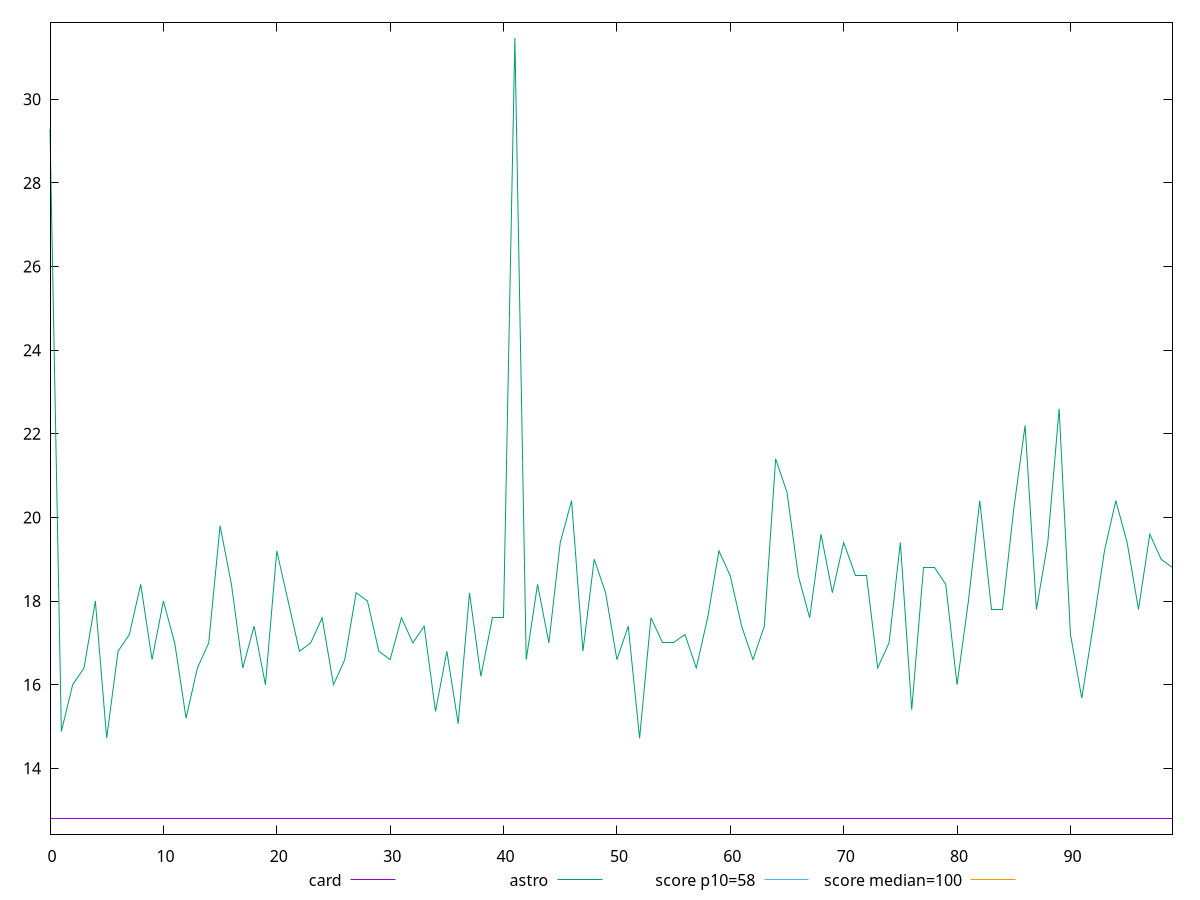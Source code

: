 reset

$card <<EOF
0 12.8
1 12.8
2 12.8
3 12.8
4 12.8
5 12.8
6 12.8
7 12.8
8 12.8
9 12.8
10 12.8
11 12.8
12 12.8
13 12.8
14 12.8
15 12.8
16 12.8
17 12.8
18 12.8
19 12.8
20 12.8
21 12.8
22 12.8
23 12.8
24 12.8
25 12.8
26 12.8
27 12.8
28 12.8
29 12.8
30 12.8
31 12.8
32 12.8
33 12.8
34 12.8
35 12.8
36 12.8
37 12.8
38 12.8
39 12.8
40 12.8
41 12.8
42 12.8
43 12.8
44 12.8
45 12.8
46 12.8
47 12.8
48 12.8
49 12.8
50 12.8
51 12.8
52 12.8
53 12.8
54 12.8
55 12.8
56 12.8
57 12.8
58 12.8
59 12.8
60 12.8
61 12.8
62 12.8
63 12.8
64 12.8
65 12.8
66 12.8
67 12.8
68 12.8
69 12.8
70 12.8
71 12.8
72 12.8
73 12.8
74 12.8
75 12.8
76 12.8
77 12.8
78 12.8
79 12.8
80 12.8
81 12.8
82 12.8
83 12.8
84 12.8
85 12.8
86 12.8
87 12.8
88 12.8
89 12.8
90 12.8
91 12.8
92 12.8
93 12.8
94 12.8
95 12.8
96 12.8
97 12.8
98 12.8
99 12.8
EOF

$astro <<EOF
0 29.280000000000147
1 14.880000000000003
2 16
3 16.400000000000002
4 18
5 14.719999999999999
6 16.8
7 17.2
8 18.400000000000002
9 16.6
10 18
11 17
12 15.200000000000001
13 16.400000000000002
14 17
15 19.8
16 18.400000000000002
17 16.39999999999982
18 17.400000000000002
19 16
20 19.200000000000003
21 18
22 16.8
23 17
24 17.6
25 16.000000000000185
26 16.6
27 18.2
28 18.000000000000185
29 16.8
30 16.6
31 17.599999999999817
32 17
33 17.400000000000002
34 15.36
35 16.800000000000182
36 15.066666666666666
37 18.2
38 16.2
39 17.6
40 17.6
41 31.466666666666665
42 16.6
43 18.400000000000002
44 17
45 19.400000000000002
46 20.400000000000002
47 16.8
48 19
49 18.2
50 16.6
51 17.400000000000002
52 14.719999999999853
53 17.6
54 17
55 17
56 17.2
57 16.400000000000002
58 17.6
59 19.200000000000003
60 18.6
61 17.400000000000002
62 16.6
63 17.400000000000002
64 21.400000000000002
65 20.6
66 18.6
67 17.6
68 19.6
69 18.2
70 19.400000000000002
71 18.6
72 18.6
73 16.400000000000002
74 17
75 19.39999999999982
76 15.4
77 18.8
78 18.8
79 18.400000000000002
80 16
81 18
82 20.400000000000002
83 17.8
84 17.8
85 20.200000000000003
86 22.200000000000003
87 17.8
88 19.400000000000183
89 22.6
90 17.2
91 15.680000000000001
92 17.400000000000002
93 19.200000000000003
94 20.400000000000002
95 19.400000000000002
96 17.8
97 19.600000000000183
98 19
99 18.8
EOF

set key outside below
set xrange [0:99]
set yrange [12.426666666666668:31.84]
set trange [12.426666666666668:31.84]
set terminal svg size 640, 520 enhanced background rgb 'white'
set output "reports/report_00031_2021-02-24T23-18-18.084Z/estimated-input-latency/comparison/line/2_vs_3.svg"

plot $card title "card" with line, \
     $astro title "astro" with line, \
     58 title "score p10=58", \
     100 title "score median=100"

reset
